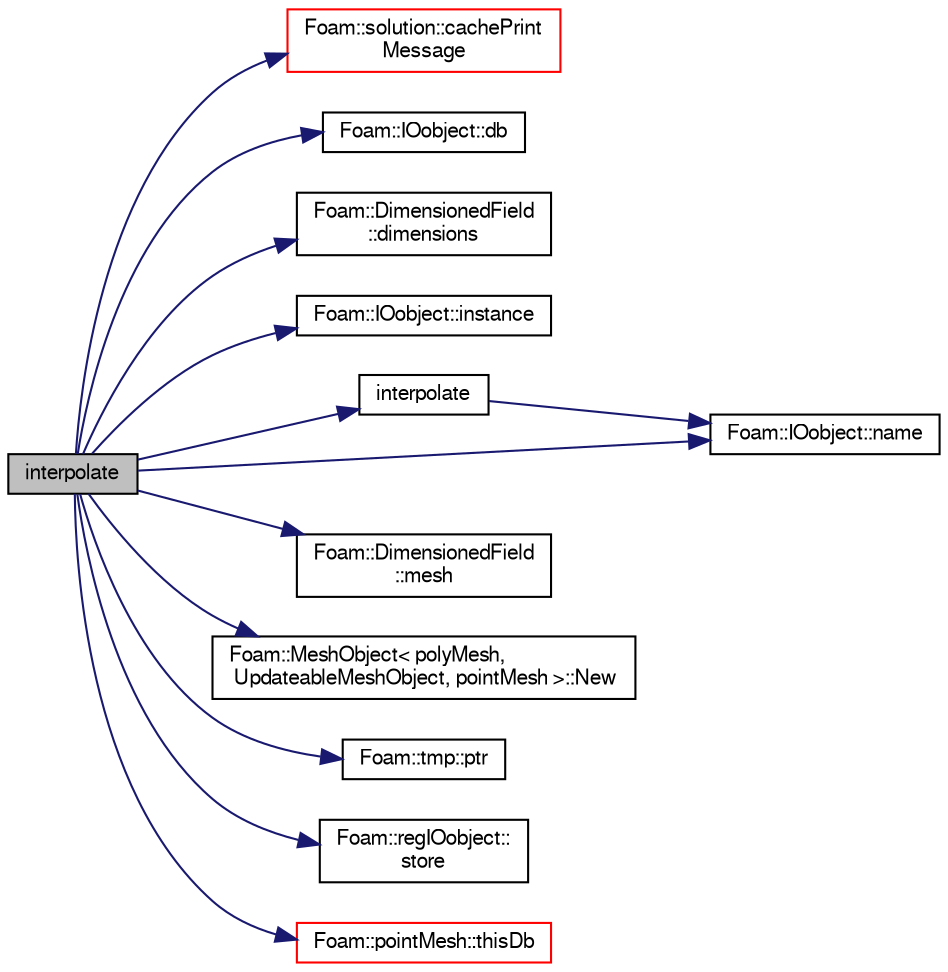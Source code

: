 digraph "interpolate"
{
  bgcolor="transparent";
  edge [fontname="FreeSans",fontsize="10",labelfontname="FreeSans",labelfontsize="10"];
  node [fontname="FreeSans",fontsize="10",shape=record];
  rankdir="LR";
  Node754 [label="interpolate",height=0.2,width=0.4,color="black", fillcolor="grey75", style="filled", fontcolor="black"];
  Node754 -> Node755 [color="midnightblue",fontsize="10",style="solid",fontname="FreeSans"];
  Node755 [label="Foam::solution::cachePrint\lMessage",height=0.2,width=0.4,color="red",URL="$a27078.html#a7e7b48e96ff1b355e5a599fa599b62bf",tooltip="Helper for printing cache message. "];
  Node754 -> Node758 [color="midnightblue",fontsize="10",style="solid",fontname="FreeSans"];
  Node758 [label="Foam::IOobject::db",height=0.2,width=0.4,color="black",URL="$a26142.html#a65cc75d9f80b1df5c3184fb2274a97f1",tooltip="Return the local objectRegistry. "];
  Node754 -> Node759 [color="midnightblue",fontsize="10",style="solid",fontname="FreeSans"];
  Node759 [label="Foam::DimensionedField\l::dimensions",height=0.2,width=0.4,color="black",URL="$a26390.html#a66989c1e0666e0d0c93a2056ce75599e",tooltip="Return dimensions. "];
  Node754 -> Node760 [color="midnightblue",fontsize="10",style="solid",fontname="FreeSans"];
  Node760 [label="Foam::IOobject::instance",height=0.2,width=0.4,color="black",URL="$a26142.html#acac6de003b420b848571b5064e50ed89"];
  Node754 -> Node761 [color="midnightblue",fontsize="10",style="solid",fontname="FreeSans"];
  Node761 [label="interpolate",height=0.2,width=0.4,color="black",URL="$a23286.html#a15e44cda11303b76bb45401dd668850e",tooltip="Interpolate volField using inverse distance weighting. "];
  Node761 -> Node762 [color="midnightblue",fontsize="10",style="solid",fontname="FreeSans"];
  Node762 [label="Foam::IOobject::name",height=0.2,width=0.4,color="black",URL="$a26142.html#acc80e00a8ac919288fb55bd14cc88bf6",tooltip="Return name. "];
  Node754 -> Node763 [color="midnightblue",fontsize="10",style="solid",fontname="FreeSans"];
  Node763 [label="Foam::DimensionedField\l::mesh",height=0.2,width=0.4,color="black",URL="$a26390.html#a8f1110830348a1448a14ab5e3cf47e3b",tooltip="Return mesh. "];
  Node754 -> Node762 [color="midnightblue",fontsize="10",style="solid",fontname="FreeSans"];
  Node754 -> Node764 [color="midnightblue",fontsize="10",style="solid",fontname="FreeSans"];
  Node764 [label="Foam::MeshObject\< polyMesh,\l UpdateableMeshObject, pointMesh \>::New",height=0.2,width=0.4,color="black",URL="$a27138.html#ab61cc2091ec1fd7e08e8948e84235a05"];
  Node754 -> Node765 [color="midnightblue",fontsize="10",style="solid",fontname="FreeSans"];
  Node765 [label="Foam::tmp::ptr",height=0.2,width=0.4,color="black",URL="$a25962.html#ad62d481db7f40d0856f327ac78cbb69f",tooltip="Return tmp pointer for reuse. "];
  Node754 -> Node766 [color="midnightblue",fontsize="10",style="solid",fontname="FreeSans"];
  Node766 [label="Foam::regIOobject::\lstore",height=0.2,width=0.4,color="black",URL="$a26334.html#af5d1fdcbfe78592afb590a4c244acf20",tooltip="Transfer ownership of this object to its registry. "];
  Node754 -> Node767 [color="midnightblue",fontsize="10",style="solid",fontname="FreeSans"];
  Node767 [label="Foam::pointMesh::thisDb",height=0.2,width=0.4,color="red",URL="$a27246.html#a5f5bc984783118ded801fa381b2a4719",tooltip="Return database. For now is its polyMesh. "];
}
